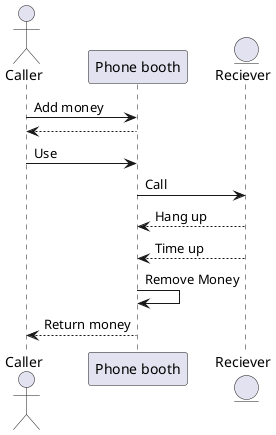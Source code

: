 @startuml

actor Caller
participant "Phone booth" as phone
entity Reciever

Caller -> phone : Add money
phone --> Caller
Caller -> phone : Use
phone -> Reciever : Call
Reciever --> phone : Hang up
Reciever --> phone : Time up
phone -> phone : Remove Money
phone --> Caller : Return money
@enduml